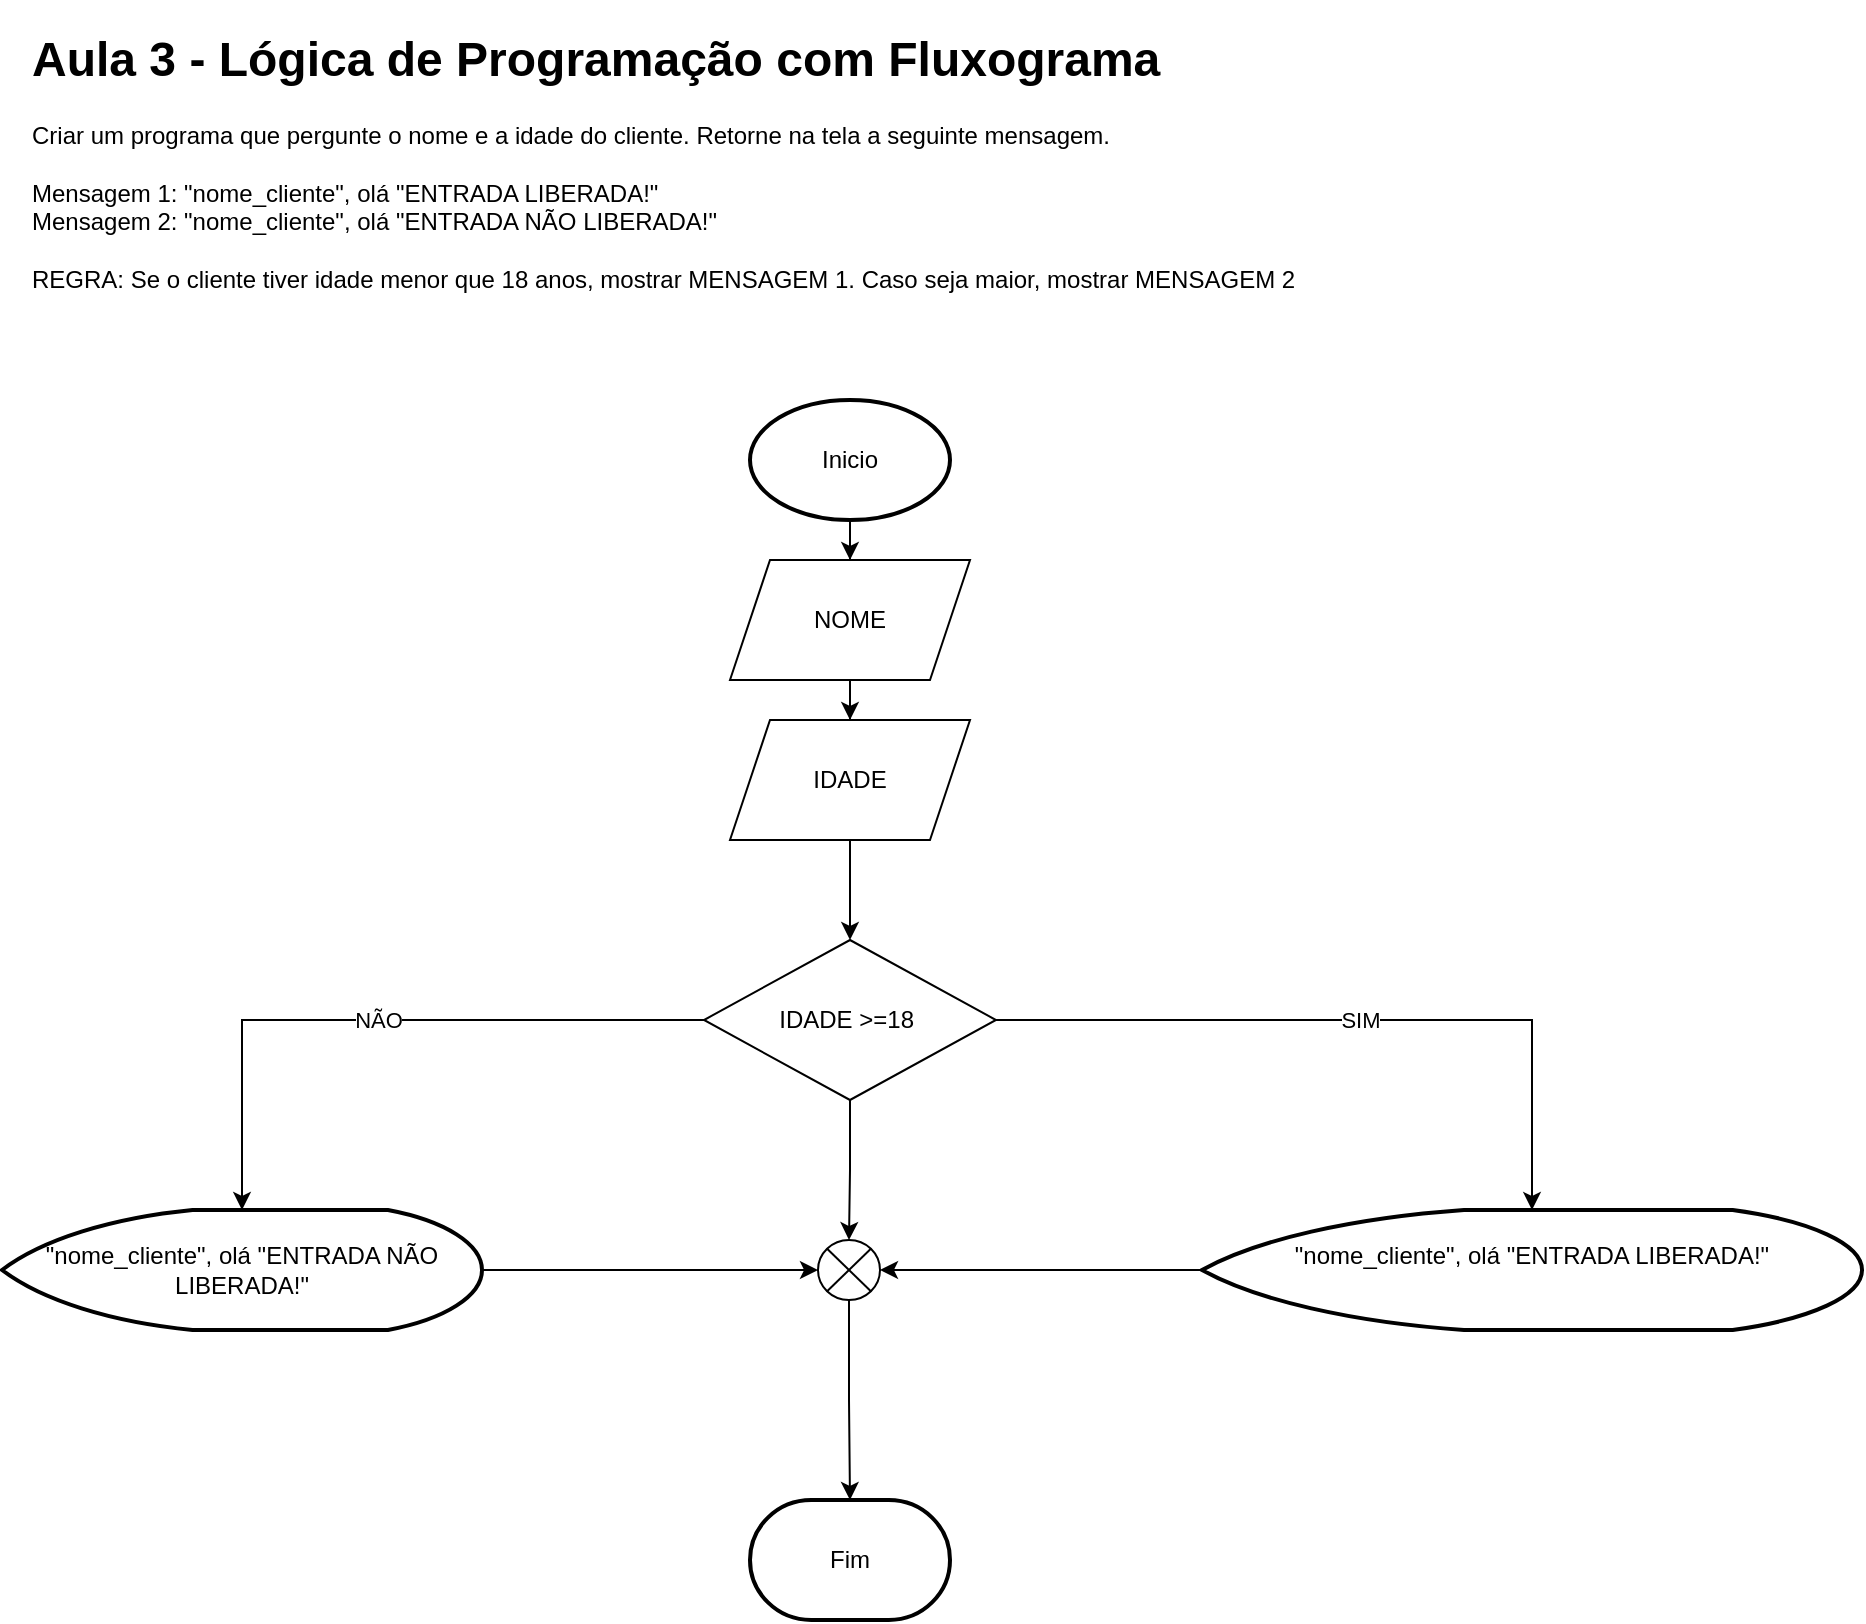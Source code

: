 <mxfile version="16.4.6" type="github" pages="6">
  <diagram id="B6TF_aO2CuPeKaEAGyWB" name="1- Balada">
    <mxGraphModel dx="1935" dy="482" grid="1" gridSize="10" guides="1" tooltips="1" connect="1" arrows="1" fold="1" page="1" pageScale="1" pageWidth="827" pageHeight="1169" math="0" shadow="0">
      <root>
        <mxCell id="0" />
        <mxCell id="1" parent="0" />
        <mxCell id="_H1uXAEtVseYAYpTEKpJ-1" value="&lt;h1&gt;Aula 3 - Lógica de Programação com Fluxograma&lt;/h1&gt;&lt;div&gt;&lt;div&gt;Criar um programa que pergunte o nome e a idade do cliente. Retorne na tela a seguinte mensagem.&lt;/div&gt;&lt;div&gt;&lt;br&gt;&lt;/div&gt;&lt;div&gt;Mensagem 1: &quot;nome_cliente&quot;, olá &quot;ENTRADA LIBERADA!&quot;&lt;/div&gt;&lt;/div&gt;&lt;div&gt;Mensagem 2:&amp;nbsp;&lt;span&gt;&quot;nome_cliente&quot;, olá &quot;ENTRADA NÃO LIBERADA!&quot;&lt;/span&gt;&lt;/div&gt;&lt;div&gt;&lt;br&gt;&lt;/div&gt;&lt;div&gt;REGRA: Se o cliente tiver idade menor que 18 anos, mostrar MENSAGEM 1. Caso seja maior, mostrar MENSAGEM 2&lt;/div&gt;" style="text;html=1;strokeColor=none;fillColor=none;spacing=5;spacingTop=-20;whiteSpace=wrap;overflow=hidden;rounded=0;" parent="1" vertex="1">
          <mxGeometry y="10" width="700" height="170" as="geometry" />
        </mxCell>
        <mxCell id="_H1uXAEtVseYAYpTEKpJ-8" style="edgeStyle=orthogonalEdgeStyle;rounded=0;orthogonalLoop=1;jettySize=auto;html=1;entryX=0.5;entryY=0;entryDx=0;entryDy=0;" parent="1" source="_H1uXAEtVseYAYpTEKpJ-3" target="rTe_Mv2Zp5vVH85Uooyp-1" edge="1">
          <mxGeometry relative="1" as="geometry">
            <mxPoint x="414" y="300" as="targetPoint" />
          </mxGeometry>
        </mxCell>
        <mxCell id="_H1uXAEtVseYAYpTEKpJ-3" value="Inicio" style="strokeWidth=2;html=1;shape=mxgraph.flowchart.start_1;whiteSpace=wrap;" parent="1" vertex="1">
          <mxGeometry x="364" y="200" width="100" height="60" as="geometry" />
        </mxCell>
        <mxCell id="_H1uXAEtVseYAYpTEKpJ-4" value="Fim" style="strokeWidth=2;html=1;shape=mxgraph.flowchart.terminator;whiteSpace=wrap;" parent="1" vertex="1">
          <mxGeometry x="364" y="750" width="100" height="60" as="geometry" />
        </mxCell>
        <mxCell id="rTe_Mv2Zp5vVH85Uooyp-4" value="" style="edgeStyle=orthogonalEdgeStyle;rounded=0;orthogonalLoop=1;jettySize=auto;html=1;" edge="1" parent="1" source="rTe_Mv2Zp5vVH85Uooyp-1" target="rTe_Mv2Zp5vVH85Uooyp-2">
          <mxGeometry relative="1" as="geometry" />
        </mxCell>
        <mxCell id="rTe_Mv2Zp5vVH85Uooyp-1" value="NOME" style="shape=parallelogram;perimeter=parallelogramPerimeter;whiteSpace=wrap;html=1;fixedSize=1;" vertex="1" parent="1">
          <mxGeometry x="354" y="280" width="120" height="60" as="geometry" />
        </mxCell>
        <mxCell id="rTe_Mv2Zp5vVH85Uooyp-13" value="" style="edgeStyle=orthogonalEdgeStyle;rounded=0;orthogonalLoop=1;jettySize=auto;html=1;" edge="1" parent="1" source="rTe_Mv2Zp5vVH85Uooyp-2" target="rTe_Mv2Zp5vVH85Uooyp-5">
          <mxGeometry relative="1" as="geometry" />
        </mxCell>
        <mxCell id="rTe_Mv2Zp5vVH85Uooyp-2" value="IDADE" style="shape=parallelogram;perimeter=parallelogramPerimeter;whiteSpace=wrap;html=1;fixedSize=1;" vertex="1" parent="1">
          <mxGeometry x="354" y="360" width="120" height="60" as="geometry" />
        </mxCell>
        <mxCell id="rTe_Mv2Zp5vVH85Uooyp-8" value="NÃO" style="edgeStyle=orthogonalEdgeStyle;rounded=0;orthogonalLoop=1;jettySize=auto;html=1;entryX=0.5;entryY=0;entryDx=0;entryDy=0;entryPerimeter=0;" edge="1" parent="1" source="rTe_Mv2Zp5vVH85Uooyp-5" target="rTe_Mv2Zp5vVH85Uooyp-7">
          <mxGeometry relative="1" as="geometry" />
        </mxCell>
        <mxCell id="rTe_Mv2Zp5vVH85Uooyp-9" value="SIM" style="edgeStyle=orthogonalEdgeStyle;rounded=0;orthogonalLoop=1;jettySize=auto;html=1;" edge="1" parent="1" source="rTe_Mv2Zp5vVH85Uooyp-5" target="rTe_Mv2Zp5vVH85Uooyp-6">
          <mxGeometry relative="1" as="geometry" />
        </mxCell>
        <mxCell id="rTe_Mv2Zp5vVH85Uooyp-12" value="" style="edgeStyle=orthogonalEdgeStyle;rounded=0;orthogonalLoop=1;jettySize=auto;html=1;" edge="1" parent="1" source="rTe_Mv2Zp5vVH85Uooyp-5" target="rTe_Mv2Zp5vVH85Uooyp-10">
          <mxGeometry relative="1" as="geometry" />
        </mxCell>
        <mxCell id="rTe_Mv2Zp5vVH85Uooyp-5" value="IDADE &amp;gt;=18&amp;nbsp;" style="rhombus;whiteSpace=wrap;html=1;" vertex="1" parent="1">
          <mxGeometry x="341" y="470" width="146" height="80" as="geometry" />
        </mxCell>
        <mxCell id="rTe_Mv2Zp5vVH85Uooyp-15" style="edgeStyle=orthogonalEdgeStyle;rounded=0;orthogonalLoop=1;jettySize=auto;html=1;entryX=1;entryY=0.5;entryDx=0;entryDy=0;entryPerimeter=0;" edge="1" parent="1" source="rTe_Mv2Zp5vVH85Uooyp-6" target="rTe_Mv2Zp5vVH85Uooyp-10">
          <mxGeometry relative="1" as="geometry" />
        </mxCell>
        <mxCell id="rTe_Mv2Zp5vVH85Uooyp-6" value="&lt;div style=&quot;text-align: left&quot;&gt;&quot;nome_cliente&quot;, olá &quot;ENTRADA LIBERADA!&quot;&lt;/div&gt;&lt;div&gt;&lt;br&gt;&lt;/div&gt;" style="strokeWidth=2;html=1;shape=mxgraph.flowchart.display;whiteSpace=wrap;" vertex="1" parent="1">
          <mxGeometry x="590" y="605" width="330" height="60" as="geometry" />
        </mxCell>
        <mxCell id="rTe_Mv2Zp5vVH85Uooyp-14" style="edgeStyle=orthogonalEdgeStyle;rounded=0;orthogonalLoop=1;jettySize=auto;html=1;" edge="1" parent="1" source="rTe_Mv2Zp5vVH85Uooyp-7" target="rTe_Mv2Zp5vVH85Uooyp-10">
          <mxGeometry relative="1" as="geometry" />
        </mxCell>
        <mxCell id="rTe_Mv2Zp5vVH85Uooyp-7" value="&lt;span style=&quot;text-align: left&quot;&gt;&quot;nome_cliente&quot;, olá &quot;ENTRADA NÃO LIBERADA!&quot;&lt;/span&gt;" style="strokeWidth=2;html=1;shape=mxgraph.flowchart.display;whiteSpace=wrap;" vertex="1" parent="1">
          <mxGeometry x="-10" y="605" width="240" height="60" as="geometry" />
        </mxCell>
        <mxCell id="rTe_Mv2Zp5vVH85Uooyp-11" value="" style="edgeStyle=orthogonalEdgeStyle;rounded=0;orthogonalLoop=1;jettySize=auto;html=1;" edge="1" parent="1" source="rTe_Mv2Zp5vVH85Uooyp-10" target="_H1uXAEtVseYAYpTEKpJ-4">
          <mxGeometry relative="1" as="geometry" />
        </mxCell>
        <mxCell id="rTe_Mv2Zp5vVH85Uooyp-10" value="" style="verticalLabelPosition=bottom;verticalAlign=top;html=1;shape=mxgraph.flowchart.or;" vertex="1" parent="1">
          <mxGeometry x="398" y="620" width="31" height="30" as="geometry" />
        </mxCell>
      </root>
    </mxGraphModel>
  </diagram>
  <diagram id="Oud89_AoGpW6uRgabADo" name="3- Ler Notas e Exibir Média">
    <mxGraphModel dx="1007" dy="438" grid="1" gridSize="10" guides="1" tooltips="1" connect="1" arrows="1" fold="1" page="1" pageScale="1" pageWidth="827" pageHeight="1169" math="0" shadow="0">
      <root>
        <mxCell id="T5cML9mO9eUKZRbZ2LND-0" />
        <mxCell id="T5cML9mO9eUKZRbZ2LND-1" parent="T5cML9mO9eUKZRbZ2LND-0" />
        <mxCell id="3TYvcrYscuL129PSnY_F-0" value="&lt;h1&gt;Aula 2 - Lógica de Programação com Fluxograma&lt;/h1&gt;&lt;div&gt;&lt;div&gt;Criar um programa que pergunte N1, N2 e N3 e exiba na tela a MÉDIA aritimética.&lt;/div&gt;&lt;div&gt;&lt;br&gt;&lt;/div&gt;&lt;div&gt;Tela:&amp;nbsp;&lt;span style=&quot;text-align: center&quot;&gt;Olá, sua média é de sua_media e voce esta situacao_aluno.&lt;/span&gt;&lt;/div&gt;&lt;/div&gt;&lt;div&gt;&lt;span style=&quot;text-align: center&quot;&gt;&lt;br&gt;&lt;/span&gt;&lt;/div&gt;&lt;div&gt;&lt;span style=&quot;text-align: center&quot;&gt;REGRA: O aluno sera APROVADO quando a media for maior ou igual a 7. Caso seja menor, o aluno seja reprovado.&lt;/span&gt;&lt;/div&gt;" style="text;html=1;strokeColor=none;fillColor=none;spacing=5;spacingTop=-20;whiteSpace=wrap;overflow=hidden;rounded=0;" parent="T5cML9mO9eUKZRbZ2LND-1" vertex="1">
          <mxGeometry y="10" width="640" height="140" as="geometry" />
        </mxCell>
        <mxCell id="vSs4orE_DrB0r0vorL5x-1" value="" style="edgeStyle=orthogonalEdgeStyle;rounded=0;orthogonalLoop=1;jettySize=auto;html=1;" parent="T5cML9mO9eUKZRbZ2LND-1" source="3TYvcrYscuL129PSnY_F-1" target="3TYvcrYscuL129PSnY_F-2" edge="1">
          <mxGeometry relative="1" as="geometry" />
        </mxCell>
        <mxCell id="3TYvcrYscuL129PSnY_F-1" value="INICIO" style="strokeWidth=2;html=1;shape=mxgraph.flowchart.start_1;whiteSpace=wrap;" parent="T5cML9mO9eUKZRbZ2LND-1" vertex="1">
          <mxGeometry x="364" y="140" width="100" height="60" as="geometry" />
        </mxCell>
        <mxCell id="vSs4orE_DrB0r0vorL5x-2" value="" style="edgeStyle=orthogonalEdgeStyle;rounded=0;orthogonalLoop=1;jettySize=auto;html=1;" parent="T5cML9mO9eUKZRbZ2LND-1" source="3TYvcrYscuL129PSnY_F-2" target="3TYvcrYscuL129PSnY_F-4" edge="1">
          <mxGeometry relative="1" as="geometry" />
        </mxCell>
        <mxCell id="3TYvcrYscuL129PSnY_F-2" value="N1" style="shape=parallelogram;html=1;strokeWidth=2;perimeter=parallelogramPerimeter;whiteSpace=wrap;rounded=1;arcSize=12;size=0.23;" parent="T5cML9mO9eUKZRbZ2LND-1" vertex="1">
          <mxGeometry x="364" y="220" width="100" height="60" as="geometry" />
        </mxCell>
        <mxCell id="vSs4orE_DrB0r0vorL5x-5" value="" style="edgeStyle=orthogonalEdgeStyle;rounded=0;orthogonalLoop=1;jettySize=auto;html=1;" parent="T5cML9mO9eUKZRbZ2LND-1" source="3TYvcrYscuL129PSnY_F-3" target="3TYvcrYscuL129PSnY_F-5" edge="1">
          <mxGeometry relative="1" as="geometry" />
        </mxCell>
        <mxCell id="3TYvcrYscuL129PSnY_F-3" value="N3" style="shape=parallelogram;html=1;strokeWidth=2;perimeter=parallelogramPerimeter;whiteSpace=wrap;rounded=1;arcSize=12;size=0.23;" parent="T5cML9mO9eUKZRbZ2LND-1" vertex="1">
          <mxGeometry x="364" y="400" width="100" height="60" as="geometry" />
        </mxCell>
        <mxCell id="vSs4orE_DrB0r0vorL5x-3" value="" style="edgeStyle=orthogonalEdgeStyle;rounded=0;orthogonalLoop=1;jettySize=auto;html=1;" parent="T5cML9mO9eUKZRbZ2LND-1" source="3TYvcrYscuL129PSnY_F-4" target="3TYvcrYscuL129PSnY_F-3" edge="1">
          <mxGeometry relative="1" as="geometry" />
        </mxCell>
        <mxCell id="3TYvcrYscuL129PSnY_F-4" value="N2" style="shape=parallelogram;html=1;strokeWidth=2;perimeter=parallelogramPerimeter;whiteSpace=wrap;rounded=1;arcSize=12;size=0.23;" parent="T5cML9mO9eUKZRbZ2LND-1" vertex="1">
          <mxGeometry x="364" y="310" width="100" height="60" as="geometry" />
        </mxCell>
        <mxCell id="JecJA4MsjT7foriyjFWI-1" value="" style="edgeStyle=orthogonalEdgeStyle;rounded=0;orthogonalLoop=1;jettySize=auto;html=1;" edge="1" parent="T5cML9mO9eUKZRbZ2LND-1" source="3TYvcrYscuL129PSnY_F-5" target="JecJA4MsjT7foriyjFWI-0">
          <mxGeometry relative="1" as="geometry" />
        </mxCell>
        <mxCell id="3TYvcrYscuL129PSnY_F-5" value="sua_media&lt;br&gt;(N1 + N2 + N3)/3" style="rounded=1;whiteSpace=wrap;html=1;absoluteArcSize=1;arcSize=14;strokeWidth=2;" parent="T5cML9mO9eUKZRbZ2LND-1" vertex="1">
          <mxGeometry x="351" y="490" width="126" height="40" as="geometry" />
        </mxCell>
        <mxCell id="vSs4orE_DrB0r0vorL5x-0" value="FIM" style="strokeWidth=2;html=1;shape=mxgraph.flowchart.terminator;whiteSpace=wrap;" parent="T5cML9mO9eUKZRbZ2LND-1" vertex="1">
          <mxGeometry x="374.5" y="850" width="100" height="60" as="geometry" />
        </mxCell>
        <mxCell id="6r_YK1FSbmUGa0QlVbPU-0" value="&lt;h1&gt;Aula 2 - Lógica de Programação com Fluxograma&lt;/h1&gt;&lt;div&gt;&lt;div&gt;Criar um programa que pergunte N1(0,3), N2(0,2) e N3(0,5) e exiba na tela a MÉDIA aritimética.&lt;/div&gt;&lt;div&gt;&lt;br&gt;&lt;/div&gt;&lt;div&gt;Tela:&amp;nbsp;&lt;span style=&quot;text-align: center&quot;&gt;Olá, sua média é de sua_media e voce esta situacao_aluno.&lt;/span&gt;&lt;br&gt;&lt;/div&gt;&lt;/div&gt;&lt;div&gt;&lt;span style=&quot;text-align: center&quot;&gt;&lt;br&gt;&lt;/span&gt;&lt;/div&gt;&lt;div&gt;&lt;span style=&quot;text-align: center&quot;&gt;REGRA: APROVADO &amp;gt;= 7 | REPROVADO &amp;lt;= 4 | RECUPERAÇÃO Nota entre APROVADO e REPRVADO&lt;/span&gt;&lt;/div&gt;" style="text;html=1;strokeColor=none;fillColor=none;spacing=5;spacingTop=-20;whiteSpace=wrap;overflow=hidden;rounded=0;" parent="T5cML9mO9eUKZRbZ2LND-1" vertex="1">
          <mxGeometry y="950" width="640" height="150" as="geometry" />
        </mxCell>
        <mxCell id="6r_YK1FSbmUGa0QlVbPU-1" value="" style="edgeStyle=orthogonalEdgeStyle;rounded=0;orthogonalLoop=1;jettySize=auto;html=1;" parent="T5cML9mO9eUKZRbZ2LND-1" source="6r_YK1FSbmUGa0QlVbPU-2" target="6r_YK1FSbmUGa0QlVbPU-3" edge="1">
          <mxGeometry relative="1" as="geometry" />
        </mxCell>
        <mxCell id="6r_YK1FSbmUGa0QlVbPU-2" value="INICIO" style="strokeWidth=2;html=1;shape=mxgraph.flowchart.start_1;whiteSpace=wrap;" parent="T5cML9mO9eUKZRbZ2LND-1" vertex="1">
          <mxGeometry x="339" y="1270" width="100" height="60" as="geometry" />
        </mxCell>
        <mxCell id="6r_YK1FSbmUGa0QlVbPU-11" value="" style="edgeStyle=orthogonalEdgeStyle;rounded=0;orthogonalLoop=1;jettySize=auto;html=1;" parent="T5cML9mO9eUKZRbZ2LND-1" source="6r_YK1FSbmUGa0QlVbPU-3" target="6r_YK1FSbmUGa0QlVbPU-5" edge="1">
          <mxGeometry relative="1" as="geometry" />
        </mxCell>
        <mxCell id="6r_YK1FSbmUGa0QlVbPU-3" value="N1" style="shape=parallelogram;html=1;strokeWidth=2;perimeter=parallelogramPerimeter;whiteSpace=wrap;rounded=1;arcSize=12;size=0.23;" parent="T5cML9mO9eUKZRbZ2LND-1" vertex="1">
          <mxGeometry x="338.5" y="1370" width="100" height="60" as="geometry" />
        </mxCell>
        <mxCell id="6r_YK1FSbmUGa0QlVbPU-13" value="" style="edgeStyle=orthogonalEdgeStyle;rounded=0;orthogonalLoop=1;jettySize=auto;html=1;" parent="T5cML9mO9eUKZRbZ2LND-1" source="6r_YK1FSbmUGa0QlVbPU-4" target="6r_YK1FSbmUGa0QlVbPU-7" edge="1">
          <mxGeometry relative="1" as="geometry" />
        </mxCell>
        <mxCell id="6r_YK1FSbmUGa0QlVbPU-4" value="N3" style="shape=parallelogram;html=1;strokeWidth=2;perimeter=parallelogramPerimeter;whiteSpace=wrap;rounded=1;arcSize=12;size=0.23;" parent="T5cML9mO9eUKZRbZ2LND-1" vertex="1">
          <mxGeometry x="339" y="1560" width="100" height="60" as="geometry" />
        </mxCell>
        <mxCell id="6r_YK1FSbmUGa0QlVbPU-12" value="" style="edgeStyle=orthogonalEdgeStyle;rounded=0;orthogonalLoop=1;jettySize=auto;html=1;" parent="T5cML9mO9eUKZRbZ2LND-1" source="6r_YK1FSbmUGa0QlVbPU-5" target="6r_YK1FSbmUGa0QlVbPU-4" edge="1">
          <mxGeometry relative="1" as="geometry" />
        </mxCell>
        <mxCell id="6r_YK1FSbmUGa0QlVbPU-5" value="N2" style="shape=parallelogram;html=1;strokeWidth=2;perimeter=parallelogramPerimeter;whiteSpace=wrap;rounded=1;arcSize=12;size=0.23;" parent="T5cML9mO9eUKZRbZ2LND-1" vertex="1">
          <mxGeometry x="339" y="1480" width="100" height="60" as="geometry" />
        </mxCell>
        <mxCell id="6r_YK1FSbmUGa0QlVbPU-6" value="" style="edgeStyle=orthogonalEdgeStyle;rounded=0;orthogonalLoop=1;jettySize=auto;html=1;" parent="T5cML9mO9eUKZRbZ2LND-1" source="6r_YK1FSbmUGa0QlVbPU-7" target="6r_YK1FSbmUGa0QlVbPU-9" edge="1">
          <mxGeometry relative="1" as="geometry" />
        </mxCell>
        <mxCell id="6r_YK1FSbmUGa0QlVbPU-7" value="MÉDIA&lt;br&gt;(N1 * 03) + (N2 * 0,2) + (N3 * 0,5)" style="rounded=1;whiteSpace=wrap;html=1;absoluteArcSize=1;arcSize=14;strokeWidth=2;" parent="T5cML9mO9eUKZRbZ2LND-1" vertex="1">
          <mxGeometry x="274.5" y="1660" width="229" height="40" as="geometry" />
        </mxCell>
        <mxCell id="6r_YK1FSbmUGa0QlVbPU-8" value="" style="edgeStyle=orthogonalEdgeStyle;rounded=0;orthogonalLoop=1;jettySize=auto;html=1;" parent="T5cML9mO9eUKZRbZ2LND-1" source="6r_YK1FSbmUGa0QlVbPU-9" target="6r_YK1FSbmUGa0QlVbPU-10" edge="1">
          <mxGeometry relative="1" as="geometry" />
        </mxCell>
        <mxCell id="6r_YK1FSbmUGa0QlVbPU-9" value="Olá, sua média é de + MÉDIA" style="strokeWidth=2;html=1;shape=mxgraph.flowchart.display;whiteSpace=wrap;" parent="T5cML9mO9eUKZRbZ2LND-1" vertex="1">
          <mxGeometry x="280.5" y="1740" width="216" height="60" as="geometry" />
        </mxCell>
        <mxCell id="6r_YK1FSbmUGa0QlVbPU-10" value="FIM" style="strokeWidth=2;html=1;shape=mxgraph.flowchart.terminator;whiteSpace=wrap;" parent="T5cML9mO9eUKZRbZ2LND-1" vertex="1">
          <mxGeometry x="338.5" y="1850" width="100" height="60" as="geometry" />
        </mxCell>
        <mxCell id="U1YjrLo3wPhhPBdGvv9F-2" value="NÃO" style="edgeStyle=orthogonalEdgeStyle;rounded=0;orthogonalLoop=1;jettySize=auto;html=1;" edge="1" parent="T5cML9mO9eUKZRbZ2LND-1" source="JecJA4MsjT7foriyjFWI-0" target="U1YjrLo3wPhhPBdGvv9F-1">
          <mxGeometry relative="1" as="geometry" />
        </mxCell>
        <mxCell id="U1YjrLo3wPhhPBdGvv9F-4" value="SIM" style="edgeStyle=orthogonalEdgeStyle;rounded=0;orthogonalLoop=1;jettySize=auto;html=1;" edge="1" parent="T5cML9mO9eUKZRbZ2LND-1" source="JecJA4MsjT7foriyjFWI-0" target="U1YjrLo3wPhhPBdGvv9F-3">
          <mxGeometry relative="1" as="geometry" />
        </mxCell>
        <mxCell id="JecJA4MsjT7foriyjFWI-0" value="sua_media &amp;gt;= 7" style="strokeWidth=2;html=1;shape=mxgraph.flowchart.decision;whiteSpace=wrap;" vertex="1" parent="T5cML9mO9eUKZRbZ2LND-1">
          <mxGeometry x="331" y="570" width="166" height="100" as="geometry" />
        </mxCell>
        <mxCell id="U1YjrLo3wPhhPBdGvv9F-9" style="edgeStyle=orthogonalEdgeStyle;rounded=0;orthogonalLoop=1;jettySize=auto;html=1;" edge="1" parent="T5cML9mO9eUKZRbZ2LND-1" source="3i-_yITVl-jYwSTMjs4e-1" target="vSs4orE_DrB0r0vorL5x-0">
          <mxGeometry relative="1" as="geometry" />
        </mxCell>
        <mxCell id="3i-_yITVl-jYwSTMjs4e-1" value="Olá, sua média é de sua_media e voce esta situacao_aluno" style="strokeWidth=2;html=1;shape=mxgraph.flowchart.display;whiteSpace=wrap;" vertex="1" parent="T5cML9mO9eUKZRbZ2LND-1">
          <mxGeometry x="274.5" y="760" width="300" height="60" as="geometry" />
        </mxCell>
        <mxCell id="U1YjrLo3wPhhPBdGvv9F-7" value="" style="edgeStyle=orthogonalEdgeStyle;rounded=0;orthogonalLoop=1;jettySize=auto;html=1;" edge="1" parent="T5cML9mO9eUKZRbZ2LND-1" source="3i-_yITVl-jYwSTMjs4e-4" target="3i-_yITVl-jYwSTMjs4e-1">
          <mxGeometry relative="1" as="geometry" />
        </mxCell>
        <mxCell id="3i-_yITVl-jYwSTMjs4e-4" value="" style="verticalLabelPosition=bottom;verticalAlign=top;html=1;shape=mxgraph.flowchart.or;" vertex="1" parent="T5cML9mO9eUKZRbZ2LND-1">
          <mxGeometry x="414" y="710" width="21" height="20" as="geometry" />
        </mxCell>
        <mxCell id="U1YjrLo3wPhhPBdGvv9F-5" value="" style="edgeStyle=orthogonalEdgeStyle;rounded=0;orthogonalLoop=1;jettySize=auto;html=1;" edge="1" parent="T5cML9mO9eUKZRbZ2LND-1" source="U1YjrLo3wPhhPBdGvv9F-1" target="3i-_yITVl-jYwSTMjs4e-4">
          <mxGeometry relative="1" as="geometry" />
        </mxCell>
        <mxCell id="U1YjrLo3wPhhPBdGvv9F-1" value="sua_situacao&lt;br&gt;REPROVADO" style="whiteSpace=wrap;html=1;strokeWidth=2;" vertex="1" parent="T5cML9mO9eUKZRbZ2LND-1">
          <mxGeometry x="180" y="690" width="120" height="60" as="geometry" />
        </mxCell>
        <mxCell id="U1YjrLo3wPhhPBdGvv9F-6" style="edgeStyle=orthogonalEdgeStyle;rounded=0;orthogonalLoop=1;jettySize=auto;html=1;entryX=1;entryY=0.5;entryDx=0;entryDy=0;entryPerimeter=0;" edge="1" parent="T5cML9mO9eUKZRbZ2LND-1" source="U1YjrLo3wPhhPBdGvv9F-3" target="3i-_yITVl-jYwSTMjs4e-4">
          <mxGeometry relative="1" as="geometry" />
        </mxCell>
        <mxCell id="U1YjrLo3wPhhPBdGvv9F-3" value="sua_situacao&lt;br&gt;APROVADO" style="whiteSpace=wrap;html=1;strokeWidth=2;" vertex="1" parent="T5cML9mO9eUKZRbZ2LND-1">
          <mxGeometry x="528" y="690" width="120" height="60" as="geometry" />
        </mxCell>
      </root>
    </mxGraphModel>
  </diagram>
  <diagram id="Vpyj79EYcOtt5V9c8ifo" name="Ler Altura e peso (IMC - condicional):">
    <mxGraphModel dx="1750" dy="1571" grid="1" gridSize="10" guides="1" tooltips="1" connect="1" arrows="1" fold="1" page="1" pageScale="1" pageWidth="827" pageHeight="1169" math="0" shadow="0">
      <root>
        <mxCell id="mE4Gth7Ov7WA8QAadiiC-0" />
        <mxCell id="mE4Gth7Ov7WA8QAadiiC-1" parent="mE4Gth7Ov7WA8QAadiiC-0" />
        <mxCell id="H3JW0yiKaQDurWc1rgac-0" value="&lt;h1&gt;Aula 2 - Lógica de Programação com Fluxograma&lt;/h1&gt;&lt;div&gt;&lt;div&gt;05 - Ler Altura e peso (IMC - condicional):&lt;/div&gt;&lt;div&gt;&lt;br&gt;&lt;/div&gt;&lt;div&gt;Aula 3 - Lógica de Programação com Fluxograma&lt;/div&gt;&lt;div&gt;Criar um programa que pergunte sua ALTURA e seu PESO e exiba na tela classificação do seu IMC.&lt;/div&gt;&lt;div&gt;&lt;br&gt;&lt;/div&gt;&lt;div&gt;FÓRMULA: IMC = Peso ÷ (Altura × Altura).&lt;/div&gt;&lt;div&gt;&lt;br&gt;&lt;/div&gt;&lt;div&gt;EXEMPLO: IMC = 80 kg ÷ (1,80 m × 1,80 m) = 24,69 kg&lt;/div&gt;&lt;div&gt;&lt;br&gt;&lt;/div&gt;&lt;div&gt;Tela: Olá, sua classificação é de: sua_classificacao.&lt;/div&gt;&lt;div&gt;&lt;br&gt;&lt;/div&gt;&lt;div&gt;REGRA:&lt;/div&gt;&lt;div&gt;&lt;br&gt;&lt;/div&gt;&lt;div&gt;IMC&amp;nbsp; &amp;nbsp; &amp;nbsp; &amp;nbsp; &amp;nbsp; &amp;nbsp; &amp;nbsp; &amp;nbsp; &amp;nbsp; &amp;nbsp; &amp;nbsp; &amp;nbsp; &amp;nbsp; &amp;nbsp; &amp;nbsp; &amp;nbsp; &amp;nbsp; &amp;nbsp; &amp;nbsp; &amp;nbsp; &amp;nbsp; &amp;nbsp; &amp;nbsp; &amp;nbsp;&lt;span&gt;				&lt;/span&gt;CLASSIFICAÇÃO&amp;nbsp; &amp;nbsp; &amp;nbsp; &amp;nbsp; &amp;nbsp; &amp;nbsp; &amp;nbsp; &amp;nbsp; &amp;nbsp; &amp;nbsp; &amp;nbsp; &amp;nbsp; &amp;nbsp; &amp;nbsp; &amp;nbsp; &amp;nbsp; &amp;nbsp;&lt;span&gt;&lt;/span&gt;OBESIDADE (GRAU)&lt;/div&gt;&lt;div&gt;&lt;br&gt;&lt;/div&gt;&lt;div&gt;MENOR QUE 18,5&amp;nbsp; &amp;nbsp; &amp;nbsp; &amp;nbsp; &amp;nbsp; &amp;nbsp; &amp;nbsp; &amp;nbsp; &amp;nbsp; &amp;nbsp; &amp;nbsp; &amp;nbsp; &amp;nbsp; &amp;nbsp; &amp;nbsp;&amp;nbsp;&lt;span&gt;&lt;/span&gt;MAGREZA &lt;span&gt;		&lt;/span&gt; &lt;span&gt;	&lt;/span&gt;&amp;nbsp; &amp;nbsp; &amp;nbsp; &amp;nbsp; &amp;nbsp; &amp;nbsp; &amp;nbsp; &amp;nbsp; &amp;nbsp; &amp;nbsp; &amp;nbsp; &amp;nbsp; &amp;nbsp; &amp;nbsp; &amp;nbsp; &amp;nbsp; &amp;nbsp; &amp;nbsp; &amp;nbsp; &amp;nbsp; &amp;nbsp; &amp;nbsp; &amp;nbsp; &amp;nbsp; &amp;nbsp; &amp;nbsp; &amp;nbsp;&amp;nbsp;&lt;span&gt;&lt;/span&gt;&lt;span&gt;&lt;/span&gt;0&lt;/div&gt;&lt;div&gt;&lt;br&gt;&lt;/div&gt;&lt;div&gt;ENTRE 18,5 E 24,9&amp;nbsp; &amp;nbsp; &amp;nbsp; &amp;nbsp; &amp;nbsp; &amp;nbsp; &amp;nbsp; &amp;nbsp; &amp;nbsp; &amp;nbsp; &amp;nbsp; &amp;nbsp; &amp;nbsp; &amp;nbsp; &amp;nbsp;&lt;span&gt;&lt;/span&gt;NORMAL &lt;span&gt;			&lt;/span&gt;&amp;nbsp; &amp;nbsp; &amp;nbsp; &amp;nbsp; &amp;nbsp; &amp;nbsp; &amp;nbsp; &amp;nbsp; &amp;nbsp; &amp;nbsp; &amp;nbsp; &amp;nbsp; &amp;nbsp; &amp;nbsp; &amp;nbsp; &amp;nbsp; &amp;nbsp; &amp;nbsp; &amp;nbsp; &amp;nbsp; &amp;nbsp; &amp;nbsp; &amp;nbsp; &amp;nbsp; &amp;nbsp; &amp;nbsp; &amp;nbsp; &amp;nbsp; 0&lt;/div&gt;&lt;div&gt;&lt;br&gt;&lt;/div&gt;&lt;div&gt;ENTRE 25,0 E 29,9&amp;nbsp; &amp;nbsp; &amp;nbsp; &amp;nbsp; &amp;nbsp; &amp;nbsp; &amp;nbsp; &amp;nbsp; &amp;nbsp; &amp;nbsp; &amp;nbsp; &amp;nbsp; &amp;nbsp; &amp;nbsp; &amp;nbsp;SOBREPESO &lt;span&gt;		&lt;/span&gt;&amp;nbsp; &amp;nbsp;&lt;span&gt;&amp;nbsp; &amp;nbsp; &amp;nbsp; &amp;nbsp; &amp;nbsp; &amp;nbsp; &amp;nbsp; &amp;nbsp; &amp;nbsp; &amp;nbsp; &amp;nbsp; &amp;nbsp; &amp;nbsp; &amp;nbsp; &amp;nbsp; &amp;nbsp; &amp;nbsp; &amp;nbsp; &amp;nbsp; &amp;nbsp; &amp;nbsp; &amp;nbsp; &amp;nbsp;&amp;nbsp;&lt;/span&gt;I&lt;/div&gt;&lt;div&gt;&lt;br&gt;&lt;/div&gt;&lt;div&gt;ENTRE 30,0 E 39,9&amp;nbsp; &amp;nbsp; &amp;nbsp; &amp;nbsp; &amp;nbsp; &amp;nbsp; &amp;nbsp; &amp;nbsp; &amp;nbsp; &amp;nbsp; &amp;nbsp; &amp;nbsp; &amp;nbsp; &amp;nbsp; &amp;nbsp;OBESIDADE &lt;span&gt;			&lt;/span&gt;&amp;nbsp; &amp;nbsp;&lt;span&gt;&amp;nbsp; &amp;nbsp; &amp;nbsp; &amp;nbsp; &amp;nbsp; &amp;nbsp; &amp;nbsp; &amp;nbsp; &amp;nbsp; &amp;nbsp; &amp;nbsp; &amp;nbsp; &amp;nbsp; &amp;nbsp; &amp;nbsp; &amp;nbsp; &amp;nbsp; &amp;nbsp; &amp;nbsp; &amp;nbsp; &amp;nbsp; &amp;nbsp; &amp;nbsp; &amp;nbsp;&lt;/span&gt;II&lt;/div&gt;&lt;div&gt;&lt;br&gt;&lt;/div&gt;&lt;div&gt;MAIOR QUE 40,0&amp;nbsp; &amp;nbsp; &amp;nbsp; &amp;nbsp; &amp;nbsp; &amp;nbsp; &amp;nbsp; &amp;nbsp; &amp;nbsp; &amp;nbsp; &amp;nbsp; &amp;nbsp; &amp;nbsp; &amp;nbsp; &amp;nbsp; &amp;nbsp;&amp;nbsp;&lt;span&gt;&lt;/span&gt;OBESIDADE GRAVE &lt;span&gt;	&lt;/span&gt;&amp;nbsp; &amp;nbsp; &amp;nbsp; &amp;nbsp; &amp;nbsp; &amp;nbsp; &amp;nbsp; &amp;nbsp; &amp;nbsp; &amp;nbsp; &amp;nbsp; &amp;nbsp; &amp;nbsp; &amp;nbsp; &amp;nbsp; &amp;nbsp; &amp;nbsp; &amp;nbsp; &amp;nbsp;&lt;span&gt;&lt;/span&gt;III&lt;/div&gt;&lt;/div&gt;" style="text;html=1;strokeColor=none;fillColor=none;spacing=5;spacingTop=-20;whiteSpace=wrap;overflow=hidden;rounded=0;" parent="mE4Gth7Ov7WA8QAadiiC-1" vertex="1">
          <mxGeometry x="-810" y="-1150" width="640" height="440" as="geometry" />
        </mxCell>
        <mxCell id="5Prgf4KiVSyscAf2ycT1-10" value="" style="edgeStyle=orthogonalEdgeStyle;rounded=0;orthogonalLoop=1;jettySize=auto;html=1;" parent="mE4Gth7Ov7WA8QAadiiC-1" source="v6qg2rETzZcGzmhWYGjz-0" target="v6qg2rETzZcGzmhWYGjz-1" edge="1">
          <mxGeometry relative="1" as="geometry" />
        </mxCell>
        <mxCell id="v6qg2rETzZcGzmhWYGjz-0" value="INICIO" style="strokeWidth=2;html=1;shape=mxgraph.flowchart.start_1;whiteSpace=wrap;" parent="mE4Gth7Ov7WA8QAadiiC-1" vertex="1">
          <mxGeometry x="-463" y="-670" width="100" height="60" as="geometry" />
        </mxCell>
        <mxCell id="5Prgf4KiVSyscAf2ycT1-9" value="" style="edgeStyle=orthogonalEdgeStyle;rounded=0;orthogonalLoop=1;jettySize=auto;html=1;" parent="mE4Gth7Ov7WA8QAadiiC-1" source="v6qg2rETzZcGzmhWYGjz-1" target="5Prgf4KiVSyscAf2ycT1-0" edge="1">
          <mxGeometry relative="1" as="geometry" />
        </mxCell>
        <mxCell id="v6qg2rETzZcGzmhWYGjz-1" value="PESO" style="shape=parallelogram;html=1;strokeWidth=2;perimeter=parallelogramPerimeter;whiteSpace=wrap;rounded=1;arcSize=12;size=0.23;" parent="mE4Gth7Ov7WA8QAadiiC-1" vertex="1">
          <mxGeometry x="-463" y="-570" width="100" height="60" as="geometry" />
        </mxCell>
        <mxCell id="5Prgf4KiVSyscAf2ycT1-8" value="" style="edgeStyle=orthogonalEdgeStyle;rounded=0;orthogonalLoop=1;jettySize=auto;html=1;" parent="mE4Gth7Ov7WA8QAadiiC-1" source="5Prgf4KiVSyscAf2ycT1-0" target="5Prgf4KiVSyscAf2ycT1-1" edge="1">
          <mxGeometry relative="1" as="geometry" />
        </mxCell>
        <mxCell id="5Prgf4KiVSyscAf2ycT1-0" value="ALTURA" style="shape=parallelogram;html=1;strokeWidth=2;perimeter=parallelogramPerimeter;whiteSpace=wrap;rounded=1;arcSize=12;size=0.23;" parent="mE4Gth7Ov7WA8QAadiiC-1" vertex="1">
          <mxGeometry x="-463" y="-460" width="100" height="60" as="geometry" />
        </mxCell>
        <mxCell id="5Prgf4KiVSyscAf2ycT1-7" value="" style="edgeStyle=orthogonalEdgeStyle;rounded=0;orthogonalLoop=1;jettySize=auto;html=1;" parent="mE4Gth7Ov7WA8QAadiiC-1" source="5Prgf4KiVSyscAf2ycT1-1" target="5Prgf4KiVSyscAf2ycT1-4" edge="1">
          <mxGeometry relative="1" as="geometry" />
        </mxCell>
        <mxCell id="5Prgf4KiVSyscAf2ycT1-1" value="seu_imc&lt;br&gt;PESO / (ALTURA*ALTURA)" style="rounded=1;whiteSpace=wrap;html=1;absoluteArcSize=1;arcSize=14;strokeWidth=2;" parent="mE4Gth7Ov7WA8QAadiiC-1" vertex="1">
          <mxGeometry x="-499.5" y="-350" width="173" height="40" as="geometry" />
        </mxCell>
        <mxCell id="5Prgf4KiVSyscAf2ycT1-6" value="" style="edgeStyle=orthogonalEdgeStyle;rounded=0;orthogonalLoop=1;jettySize=auto;html=1;" parent="mE4Gth7Ov7WA8QAadiiC-1" source="5Prgf4KiVSyscAf2ycT1-4" target="5Prgf4KiVSyscAf2ycT1-5" edge="1">
          <mxGeometry relative="1" as="geometry" />
        </mxCell>
        <mxCell id="5Prgf4KiVSyscAf2ycT1-4" value="Olá seu IMC seu_imc é de" style="strokeWidth=2;html=1;shape=mxgraph.flowchart.display;whiteSpace=wrap;" parent="mE4Gth7Ov7WA8QAadiiC-1" vertex="1">
          <mxGeometry x="-540" y="-230" width="253" height="60" as="geometry" />
        </mxCell>
        <mxCell id="5Prgf4KiVSyscAf2ycT1-5" value="FIM" style="strokeWidth=2;html=1;shape=mxgraph.flowchart.terminator;whiteSpace=wrap;" parent="mE4Gth7Ov7WA8QAadiiC-1" vertex="1">
          <mxGeometry x="-463" y="-80" width="100" height="60" as="geometry" />
        </mxCell>
      </root>
    </mxGraphModel>
  </diagram>
  <diagram id="t1FbA_1sYepQQkb8njjS" name="5- Salario FInal">
    <mxGraphModel dx="1257" dy="459" grid="1" gridSize="10" guides="1" tooltips="1" connect="1" arrows="1" fold="1" page="1" pageScale="1" pageWidth="827" pageHeight="1169" math="0" shadow="0">
      <root>
        <mxCell id="gxGs8vToxrvCAABo9FLY-0" />
        <mxCell id="gxGs8vToxrvCAABo9FLY-1" parent="gxGs8vToxrvCAABo9FLY-0" />
        <mxCell id="V6dPEW5aIePh5BSXEEvQ-0" value="&lt;h1&gt;Aula 2 - Lógica de Programação com Fluxograma&lt;/h1&gt;&lt;div&gt;Criar um programa que calcule a comissão de vendas de um vendedor. Sempre o vendedor terá 0,9% de comissão sobre o valor do; vendido. No final exibir o salário atual desse vendedor , incluindo as comissões dos produto vendido e o salario que será fixo de R$ 1.200,10.&lt;/div&gt;&lt;div&gt;&lt;br&gt;&lt;/div&gt;&lt;div&gt;DICA: O programa sempre&amp;nbsp; perguntara o valor de 3 produtos. COLOCAR VALOR R$ 0,00 caso não queira preencher mais com produtos.&lt;/div&gt;&lt;div&gt;&lt;br&gt;&lt;/div&gt;&lt;div&gt;TELA: OLÀ, seu salario esse mes foi de seu_salario e sua comissão foi de sua_comissao. Totalizando em salario_+_comissão.&lt;/div&gt;" style="text;html=1;strokeColor=none;fillColor=none;spacing=5;spacingTop=-20;whiteSpace=wrap;overflow=hidden;rounded=0;" parent="gxGs8vToxrvCAABo9FLY-1" vertex="1">
          <mxGeometry y="20" width="640" height="190" as="geometry" />
        </mxCell>
        <mxCell id="XW45Ko0Rc4ApRg5AUH1k-0" value="INICIO" style="strokeWidth=2;html=1;shape=mxgraph.flowchart.start_1;whiteSpace=wrap;" vertex="1" parent="gxGs8vToxrvCAABo9FLY-1">
          <mxGeometry x="305.5" y="240" width="100" height="60" as="geometry" />
        </mxCell>
        <mxCell id="hdc1ZzXBhYhRAWoRMvvE-9" value="" style="edgeStyle=orthogonalEdgeStyle;rounded=0;orthogonalLoop=1;jettySize=auto;html=1;" edge="1" parent="gxGs8vToxrvCAABo9FLY-1" source="XW45Ko0Rc4ApRg5AUH1k-1" target="XW45Ko0Rc4ApRg5AUH1k-3">
          <mxGeometry relative="1" as="geometry" />
        </mxCell>
        <mxCell id="XW45Ko0Rc4ApRg5AUH1k-1" value="&lt;span style=&quot;text-align: left&quot;&gt;OLÀ, seu salario esse mes foi de seu_salario e sua comissão foi de sua_comissao. Totalizando em salario_+_comissão.&lt;/span&gt;" style="strokeWidth=2;html=1;shape=mxgraph.flowchart.display;whiteSpace=wrap;" vertex="1" parent="gxGs8vToxrvCAABo9FLY-1">
          <mxGeometry x="139.99" y="894" width="431" height="70" as="geometry" />
        </mxCell>
        <mxCell id="hdc1ZzXBhYhRAWoRMvvE-2" value="" style="edgeStyle=orthogonalEdgeStyle;rounded=0;orthogonalLoop=1;jettySize=auto;html=1;exitX=0.5;exitY=1;exitDx=0;exitDy=0;exitPerimeter=0;" edge="1" parent="gxGs8vToxrvCAABo9FLY-1" source="XW45Ko0Rc4ApRg5AUH1k-0" target="hdc1ZzXBhYhRAWoRMvvE-1">
          <mxGeometry relative="1" as="geometry">
            <mxPoint x="355.5" y="300" as="sourcePoint" />
          </mxGeometry>
        </mxCell>
        <mxCell id="XW45Ko0Rc4ApRg5AUH1k-3" value="FIM" style="strokeWidth=2;html=1;shape=mxgraph.flowchart.terminator;whiteSpace=wrap;" vertex="1" parent="gxGs8vToxrvCAABo9FLY-1">
          <mxGeometry x="305.49" y="1014" width="100" height="60" as="geometry" />
        </mxCell>
        <mxCell id="-o6414uL9HzVYbSPkoEp-8" value="" style="edgeStyle=orthogonalEdgeStyle;rounded=0;orthogonalLoop=1;jettySize=auto;html=1;" edge="1" parent="gxGs8vToxrvCAABo9FLY-1" source="XW45Ko0Rc4ApRg5AUH1k-4" target="XW45Ko0Rc4ApRg5AUH1k-1">
          <mxGeometry relative="1" as="geometry" />
        </mxCell>
        <mxCell id="XW45Ko0Rc4ApRg5AUH1k-4" value="seu_salario&lt;br&gt;sua_comissao&amp;nbsp; + R$ 1.200,00" style="rounded=1;whiteSpace=wrap;html=1;absoluteArcSize=1;arcSize=14;strokeWidth=2;" vertex="1" parent="gxGs8vToxrvCAABo9FLY-1">
          <mxGeometry x="117.61" y="810" width="475.75" height="44" as="geometry" />
        </mxCell>
        <mxCell id="hdc1ZzXBhYhRAWoRMvvE-6" value="" style="edgeStyle=orthogonalEdgeStyle;rounded=0;orthogonalLoop=1;jettySize=auto;html=1;" edge="1" parent="gxGs8vToxrvCAABo9FLY-1" source="hdc1ZzXBhYhRAWoRMvvE-0" target="hdc1ZzXBhYhRAWoRMvvE-5">
          <mxGeometry relative="1" as="geometry" />
        </mxCell>
        <mxCell id="hdc1ZzXBhYhRAWoRMvvE-0" value="&lt;span&gt;PRODUTO 2&lt;/span&gt;" style="shape=parallelogram;html=1;strokeWidth=2;perimeter=parallelogramPerimeter;whiteSpace=wrap;rounded=1;arcSize=12;size=0.23;" vertex="1" parent="gxGs8vToxrvCAABo9FLY-1">
          <mxGeometry x="297.5" y="475" width="116" height="60" as="geometry" />
        </mxCell>
        <mxCell id="hdc1ZzXBhYhRAWoRMvvE-3" value="" style="edgeStyle=orthogonalEdgeStyle;rounded=0;orthogonalLoop=1;jettySize=auto;html=1;" edge="1" parent="gxGs8vToxrvCAABo9FLY-1" source="hdc1ZzXBhYhRAWoRMvvE-1" target="hdc1ZzXBhYhRAWoRMvvE-0">
          <mxGeometry relative="1" as="geometry" />
        </mxCell>
        <mxCell id="hdc1ZzXBhYhRAWoRMvvE-1" value="&lt;span style=&quot;color: rgb(0 , 0 , 0) ; font-family: &amp;#34;helvetica&amp;#34; ; font-size: 12px ; font-style: normal ; font-weight: 400 ; letter-spacing: normal ; text-align: center ; text-indent: 0px ; text-transform: none ; word-spacing: 0px ; background-color: rgb(248 , 249 , 250) ; display: inline ; float: none&quot;&gt;PRODUTO 1&lt;/span&gt;" style="shape=parallelogram;html=1;strokeWidth=2;perimeter=parallelogramPerimeter;whiteSpace=wrap;rounded=1;arcSize=12;size=0.23;" vertex="1" parent="gxGs8vToxrvCAABo9FLY-1">
          <mxGeometry x="298" y="360" width="116" height="60" as="geometry" />
        </mxCell>
        <mxCell id="-o6414uL9HzVYbSPkoEp-6" value="" style="edgeStyle=orthogonalEdgeStyle;rounded=0;orthogonalLoop=1;jettySize=auto;html=1;" edge="1" parent="gxGs8vToxrvCAABo9FLY-1" source="hdc1ZzXBhYhRAWoRMvvE-5" target="-o6414uL9HzVYbSPkoEp-5">
          <mxGeometry relative="1" as="geometry" />
        </mxCell>
        <mxCell id="hdc1ZzXBhYhRAWoRMvvE-5" value="PRODUTO 3" style="shape=parallelogram;html=1;strokeWidth=2;perimeter=parallelogramPerimeter;whiteSpace=wrap;rounded=1;arcSize=12;size=0.23;" vertex="1" parent="gxGs8vToxrvCAABo9FLY-1">
          <mxGeometry x="297.5" y="600" width="116" height="60" as="geometry" />
        </mxCell>
        <mxCell id="-o6414uL9HzVYbSPkoEp-7" value="" style="edgeStyle=orthogonalEdgeStyle;rounded=0;orthogonalLoop=1;jettySize=auto;html=1;" edge="1" parent="gxGs8vToxrvCAABo9FLY-1" source="-o6414uL9HzVYbSPkoEp-5" target="XW45Ko0Rc4ApRg5AUH1k-4">
          <mxGeometry relative="1" as="geometry" />
        </mxCell>
        <mxCell id="-o6414uL9HzVYbSPkoEp-5" value="sua_comissao&lt;br&gt;(PRODUTO 1 * 0,9) + (PRODUTO 2 *0,9) + (PRODUTO 3 * 0,9)" style="rounded=1;whiteSpace=wrap;html=1;absoluteArcSize=1;arcSize=14;strokeWidth=2;" vertex="1" parent="gxGs8vToxrvCAABo9FLY-1">
          <mxGeometry x="117.61" y="710" width="475.75" height="44" as="geometry" />
        </mxCell>
      </root>
    </mxGraphModel>
  </diagram>
  <diagram id="NnTvs_7GEA28Fa9DxohS" name="6- Calcular preço combustivel">
    <mxGraphModel dx="1931" dy="1651" grid="1" gridSize="10" guides="1" tooltips="1" connect="1" arrows="1" fold="1" page="1" pageScale="1" pageWidth="827" pageHeight="1169" math="0" shadow="0">
      <root>
        <mxCell id="ICVnM5piTT76Gif2TwxX-0" />
        <mxCell id="ICVnM5piTT76Gif2TwxX-1" parent="ICVnM5piTT76Gif2TwxX-0" />
        <mxCell id="ICVnM5piTT76Gif2TwxX-2" value="&lt;h1&gt;Aula 2 - Lógica de Programação com Fluxograma&lt;/h1&gt;&lt;div&gt;&lt;div&gt;Criar um programa que mostre qual combustível compensa abastecer. Ler preço gasolina, ler preço etanol e mostrar o resultado dos combustíveis com o comparativo&amp;nbsp; .&amp;nbsp;&lt;/div&gt;&lt;div&gt;&lt;br&gt;&lt;/div&gt;&lt;div&gt;DICA: multiplicar o valor da gasolina por 0,7 e comparar com o do etanol — que deve ser menor que o resultado da operação para valer a pena. Então, se a gasolina está R$ 4,00, o preço máximo que deve ser pago pelo etanol é R$ 2,80.&lt;/div&gt;&lt;div&gt;&lt;br&gt;&lt;/div&gt;&lt;div&gt;Tela: Olá, preco_gasolina | preco_alcool | INDICADOR GASOLINA: seu_indicador.&lt;/div&gt;&lt;/div&gt;&lt;div&gt;&lt;br&gt;&lt;/div&gt;&lt;div&gt;&lt;br&gt;&lt;/div&gt;" style="text;html=1;strokeColor=none;fillColor=none;spacing=5;spacingTop=-20;whiteSpace=wrap;overflow=hidden;rounded=0;" parent="ICVnM5piTT76Gif2TwxX-1" vertex="1">
          <mxGeometry x="-810" y="-1150" width="770" height="170" as="geometry" />
        </mxCell>
        <mxCell id="aM8nad95WdxDIKl8rTPp-7" value="" style="edgeStyle=orthogonalEdgeStyle;rounded=0;orthogonalLoop=1;jettySize=auto;html=1;" edge="1" parent="ICVnM5piTT76Gif2TwxX-1" source="aM8nad95WdxDIKl8rTPp-0" target="aM8nad95WdxDIKl8rTPp-1">
          <mxGeometry relative="1" as="geometry" />
        </mxCell>
        <mxCell id="aM8nad95WdxDIKl8rTPp-0" value="INICIO" style="strokeWidth=2;html=1;shape=mxgraph.flowchart.start_1;whiteSpace=wrap;" vertex="1" parent="ICVnM5piTT76Gif2TwxX-1">
          <mxGeometry x="-460" y="-950" width="100" height="60" as="geometry" />
        </mxCell>
        <mxCell id="-Do8n_5y5f1CnVFvgIIA-3" value="" style="edgeStyle=orthogonalEdgeStyle;rounded=0;orthogonalLoop=1;jettySize=auto;html=1;" edge="1" parent="ICVnM5piTT76Gif2TwxX-1" source="aM8nad95WdxDIKl8rTPp-1" target="-Do8n_5y5f1CnVFvgIIA-1">
          <mxGeometry relative="1" as="geometry" />
        </mxCell>
        <mxCell id="aM8nad95WdxDIKl8rTPp-1" value="GASOLINA&amp;nbsp;" style="shape=parallelogram;html=1;strokeWidth=2;perimeter=parallelogramPerimeter;whiteSpace=wrap;rounded=1;arcSize=12;size=0.23;" vertex="1" parent="ICVnM5piTT76Gif2TwxX-1">
          <mxGeometry x="-481.5" y="-830" width="143" height="60" as="geometry" />
        </mxCell>
        <mxCell id="aM8nad95WdxDIKl8rTPp-10" value="" style="edgeStyle=orthogonalEdgeStyle;rounded=0;orthogonalLoop=1;jettySize=auto;html=1;entryX=0.5;entryY=0;entryDx=0;entryDy=0;entryPerimeter=0;" edge="1" parent="ICVnM5piTT76Gif2TwxX-1" source="aM8nad95WdxDIKl8rTPp-2" target="-Do8n_5y5f1CnVFvgIIA-6">
          <mxGeometry relative="1" as="geometry">
            <mxPoint x="-410" y="-485" as="targetPoint" />
            <Array as="points" />
          </mxGeometry>
        </mxCell>
        <mxCell id="aM8nad95WdxDIKl8rTPp-2" value="seu_indicador&lt;br&gt;GASOLINA * 0,7" style="rounded=1;whiteSpace=wrap;html=1;absoluteArcSize=1;arcSize=14;strokeWidth=2;" vertex="1" parent="ICVnM5piTT76Gif2TwxX-1">
          <mxGeometry x="-497.5" y="-584" width="175" height="40" as="geometry" />
        </mxCell>
        <mxCell id="-Do8n_5y5f1CnVFvgIIA-2" value="" style="edgeStyle=orthogonalEdgeStyle;rounded=0;orthogonalLoop=1;jettySize=auto;html=1;entryX=0.5;entryY=0;entryDx=0;entryDy=0;" edge="1" parent="ICVnM5piTT76Gif2TwxX-1" source="-Do8n_5y5f1CnVFvgIIA-1" target="aM8nad95WdxDIKl8rTPp-2">
          <mxGeometry relative="1" as="geometry">
            <mxPoint x="-408.5" y="-660" as="targetPoint" />
          </mxGeometry>
        </mxCell>
        <mxCell id="-Do8n_5y5f1CnVFvgIIA-1" value="ETANOL" style="shape=parallelogram;html=1;strokeWidth=2;perimeter=parallelogramPerimeter;whiteSpace=wrap;rounded=1;arcSize=12;size=0.23;" vertex="1" parent="ICVnM5piTT76Gif2TwxX-1">
          <mxGeometry x="-481.5" y="-740" width="143" height="60" as="geometry" />
        </mxCell>
        <mxCell id="-Do8n_5y5f1CnVFvgIIA-5" value="FIM" style="strokeWidth=2;html=1;shape=mxgraph.flowchart.terminator;whiteSpace=wrap;" vertex="1" parent="ICVnM5piTT76Gif2TwxX-1">
          <mxGeometry x="-460" y="-340" width="100" height="60" as="geometry" />
        </mxCell>
        <mxCell id="-Do8n_5y5f1CnVFvgIIA-9" value="" style="edgeStyle=orthogonalEdgeStyle;rounded=0;orthogonalLoop=1;jettySize=auto;html=1;" edge="1" parent="ICVnM5piTT76Gif2TwxX-1" source="-Do8n_5y5f1CnVFvgIIA-6" target="-Do8n_5y5f1CnVFvgIIA-5">
          <mxGeometry relative="1" as="geometry" />
        </mxCell>
        <mxCell id="-Do8n_5y5f1CnVFvgIIA-6" value="&lt;span style=&quot;text-align: left&quot;&gt;Olá, GASOLINA | ETANOL | INDICADOR GASOLINA: seu_indicador.&lt;/span&gt;" style="strokeWidth=2;html=1;shape=mxgraph.flowchart.display;whiteSpace=wrap;" vertex="1" parent="ICVnM5piTT76Gif2TwxX-1">
          <mxGeometry x="-660" y="-480" width="500" height="60" as="geometry" />
        </mxCell>
      </root>
    </mxGraphModel>
  </diagram>
  <diagram id="TMfJaD_gDj15Kd8Ltrsn" name="7- Salario Atual">
    <mxGraphModel dx="1104" dy="482" grid="1" gridSize="10" guides="1" tooltips="1" connect="1" arrows="1" fold="1" page="1" pageScale="1" pageWidth="827" pageHeight="1169" math="0" shadow="0">
      <root>
        <mxCell id="gGbFWkZ1JgrfF2qZSLSw-0" />
        <mxCell id="gGbFWkZ1JgrfF2qZSLSw-1" parent="gGbFWkZ1JgrfF2qZSLSw-0" />
        <mxCell id="gGbFWkZ1JgrfF2qZSLSw-2" value="&lt;h1&gt;Aula 2 - Lógica de Programação com Fluxograma&lt;/h1&gt;&lt;div&gt;&lt;/div&gt;&lt;h1&gt;&lt;span style=&quot;font-size: 12px ; font-weight: normal&quot;&gt;06 - Criar um programa que pergunte seu SALÁRIO e aplique 15% de aumento no SALÁRIO FINAL.&lt;/span&gt;&lt;br&gt;&lt;/h1&gt;&lt;p&gt;FÓRMULA: (Salário * 15%) + Salário.&lt;/p&gt;&lt;p&gt;&lt;span&gt;Tela: Olá, seu salário esse mês foi de salário_final.&lt;/span&gt;&lt;br&gt;&lt;/p&gt;" style="text;html=1;strokeColor=none;fillColor=none;spacing=5;spacingTop=-20;whiteSpace=wrap;overflow=hidden;rounded=0;" vertex="1" parent="gGbFWkZ1JgrfF2qZSLSw-1">
          <mxGeometry y="10" width="590" height="150" as="geometry" />
        </mxCell>
        <mxCell id="W1SsLgIWUBxx9u8Tx9Lk-10" value="" style="edgeStyle=orthogonalEdgeStyle;rounded=0;orthogonalLoop=1;jettySize=auto;html=1;" edge="1" parent="gGbFWkZ1JgrfF2qZSLSw-1" source="W1SsLgIWUBxx9u8Tx9Lk-0" target="W1SsLgIWUBxx9u8Tx9Lk-1">
          <mxGeometry relative="1" as="geometry" />
        </mxCell>
        <mxCell id="W1SsLgIWUBxx9u8Tx9Lk-0" value="INICIO" style="ellipse;whiteSpace=wrap;html=1;" vertex="1" parent="gGbFWkZ1JgrfF2qZSLSw-1">
          <mxGeometry x="320" y="200" width="120" height="80" as="geometry" />
        </mxCell>
        <mxCell id="W1SsLgIWUBxx9u8Tx9Lk-9" value="" style="edgeStyle=orthogonalEdgeStyle;rounded=0;orthogonalLoop=1;jettySize=auto;html=1;entryX=0.5;entryY=0;entryDx=0;entryDy=0;" edge="1" parent="gGbFWkZ1JgrfF2qZSLSw-1" source="W1SsLgIWUBxx9u8Tx9Lk-1" target="mmeJL5TVO-TeHR4h76dZ-1">
          <mxGeometry relative="1" as="geometry">
            <mxPoint x="380" y="450" as="targetPoint" />
          </mxGeometry>
        </mxCell>
        <mxCell id="W1SsLgIWUBxx9u8Tx9Lk-1" value="SALARIO" style="shape=parallelogram;perimeter=parallelogramPerimeter;whiteSpace=wrap;html=1;fixedSize=1;" vertex="1" parent="gGbFWkZ1JgrfF2qZSLSw-1">
          <mxGeometry x="320" y="330" width="120" height="60" as="geometry" />
        </mxCell>
        <mxCell id="W1SsLgIWUBxx9u8Tx9Lk-6" value="" style="edgeStyle=orthogonalEdgeStyle;rounded=0;orthogonalLoop=1;jettySize=auto;html=1;" edge="1" parent="gGbFWkZ1JgrfF2qZSLSw-1" target="W1SsLgIWUBxx9u8Tx9Lk-3">
          <mxGeometry relative="1" as="geometry">
            <mxPoint x="380" y="510" as="sourcePoint" />
          </mxGeometry>
        </mxCell>
        <mxCell id="W1SsLgIWUBxx9u8Tx9Lk-5" value="" style="edgeStyle=orthogonalEdgeStyle;rounded=0;orthogonalLoop=1;jettySize=auto;html=1;" edge="1" parent="gGbFWkZ1JgrfF2qZSLSw-1" source="W1SsLgIWUBxx9u8Tx9Lk-3" target="W1SsLgIWUBxx9u8Tx9Lk-4">
          <mxGeometry relative="1" as="geometry" />
        </mxCell>
        <mxCell id="W1SsLgIWUBxx9u8Tx9Lk-3" value="SALARIO_FINAL&lt;br&gt;(SALARIO * AUMENTO) + SALARIO" style="rounded=1;whiteSpace=wrap;html=1;absoluteArcSize=1;arcSize=14;strokeWidth=2;" vertex="1" parent="gGbFWkZ1JgrfF2qZSLSw-1">
          <mxGeometry x="265" y="570" width="230" height="40" as="geometry" />
        </mxCell>
        <mxCell id="W1SsLgIWUBxx9u8Tx9Lk-8" value="" style="edgeStyle=orthogonalEdgeStyle;rounded=0;orthogonalLoop=1;jettySize=auto;html=1;" edge="1" parent="gGbFWkZ1JgrfF2qZSLSw-1" source="W1SsLgIWUBxx9u8Tx9Lk-4" target="W1SsLgIWUBxx9u8Tx9Lk-7">
          <mxGeometry relative="1" as="geometry" />
        </mxCell>
        <mxCell id="W1SsLgIWUBxx9u8Tx9Lk-4" value="&lt;span style=&quot;color: rgb(0 , 0 , 0) ; font-family: &amp;#34;helvetica&amp;#34; ; font-size: 12px ; font-style: normal ; font-weight: 400 ; letter-spacing: normal ; text-align: left ; text-indent: 0px ; text-transform: none ; word-spacing: 0px ; background-color: rgb(248 , 249 , 250) ; display: inline ; float: none&quot;&gt;Olá, seu salário esse mês foi de salário_final.&lt;/span&gt;&lt;br&gt;" style="strokeWidth=2;html=1;shape=mxgraph.flowchart.display;whiteSpace=wrap;" vertex="1" parent="gGbFWkZ1JgrfF2qZSLSw-1">
          <mxGeometry x="215" y="690" width="330" height="60" as="geometry" />
        </mxCell>
        <mxCell id="W1SsLgIWUBxx9u8Tx9Lk-7" value="FIM" style="strokeWidth=2;html=1;shape=mxgraph.flowchart.terminator;whiteSpace=wrap;" vertex="1" parent="gGbFWkZ1JgrfF2qZSLSw-1">
          <mxGeometry x="330" y="830" width="100" height="60" as="geometry" />
        </mxCell>
        <mxCell id="mmeJL5TVO-TeHR4h76dZ-1" value="AUMENTO &lt;br&gt;15%" style="whiteSpace=wrap;html=1;" vertex="1" parent="gGbFWkZ1JgrfF2qZSLSw-1">
          <mxGeometry x="320" y="450" width="120" height="60" as="geometry" />
        </mxCell>
      </root>
    </mxGraphModel>
  </diagram>
</mxfile>

